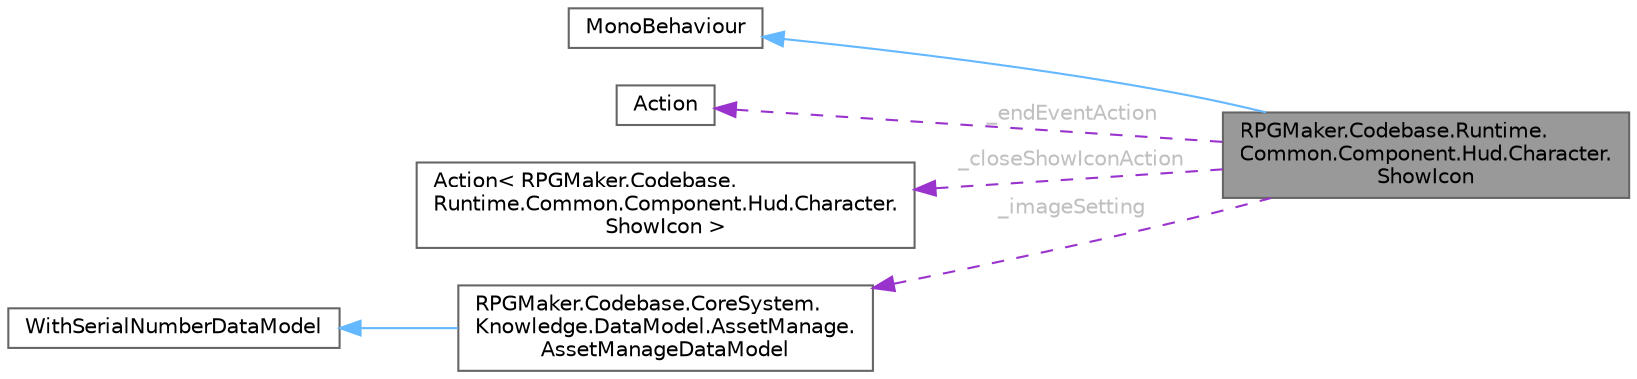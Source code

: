 digraph "RPGMaker.Codebase.Runtime.Common.Component.Hud.Character.ShowIcon"
{
 // LATEX_PDF_SIZE
  bgcolor="transparent";
  edge [fontname=Helvetica,fontsize=10,labelfontname=Helvetica,labelfontsize=10];
  node [fontname=Helvetica,fontsize=10,shape=box,height=0.2,width=0.4];
  rankdir="LR";
  Node1 [id="Node000001",label="RPGMaker.Codebase.Runtime.\lCommon.Component.Hud.Character.\lShowIcon",height=0.2,width=0.4,color="gray40", fillcolor="grey60", style="filled", fontcolor="black",tooltip="😁 アイコン表示"];
  Node2 -> Node1 [id="edge1_Node000001_Node000002",dir="back",color="steelblue1",style="solid",tooltip=" "];
  Node2 [id="Node000002",label="MonoBehaviour",height=0.2,width=0.4,color="gray40", fillcolor="white", style="filled",tooltip=" "];
  Node3 -> Node1 [id="edge2_Node000001_Node000003",dir="back",color="darkorchid3",style="dashed",tooltip=" ",label=" _endEventAction",fontcolor="grey" ];
  Node3 [id="Node000003",label="Action",height=0.2,width=0.4,color="gray40", fillcolor="white", style="filled",tooltip=" "];
  Node4 -> Node1 [id="edge3_Node000001_Node000004",dir="back",color="darkorchid3",style="dashed",tooltip=" ",label=" _closeShowIconAction",fontcolor="grey" ];
  Node4 [id="Node000004",label="Action\< RPGMaker.Codebase.\lRuntime.Common.Component.Hud.Character.\lShowIcon \>",height=0.2,width=0.4,color="gray40", fillcolor="white", style="filled",tooltip=" "];
  Node5 -> Node1 [id="edge4_Node000001_Node000005",dir="back",color="darkorchid3",style="dashed",tooltip=" ",label=" _imageSetting",fontcolor="grey" ];
  Node5 [id="Node000005",label="RPGMaker.Codebase.CoreSystem.\lKnowledge.DataModel.AssetManage.\lAssetManageDataModel",height=0.2,width=0.4,color="gray40", fillcolor="white", style="filled",URL="$d0/d6d/class_r_p_g_maker_1_1_codebase_1_1_core_system_1_1_knowledge_1_1_data_model_1_1_asset_manage_1_1_asset_manage_data_model.html",tooltip="😁 資産管理データ・モデル"];
  Node6 -> Node5 [id="edge5_Node000005_Node000006",dir="back",color="steelblue1",style="solid",tooltip=" "];
  Node6 [id="Node000006",label="WithSerialNumberDataModel",height=0.2,width=0.4,color="gray40", fillcolor="white", style="filled",tooltip=" "];
}
